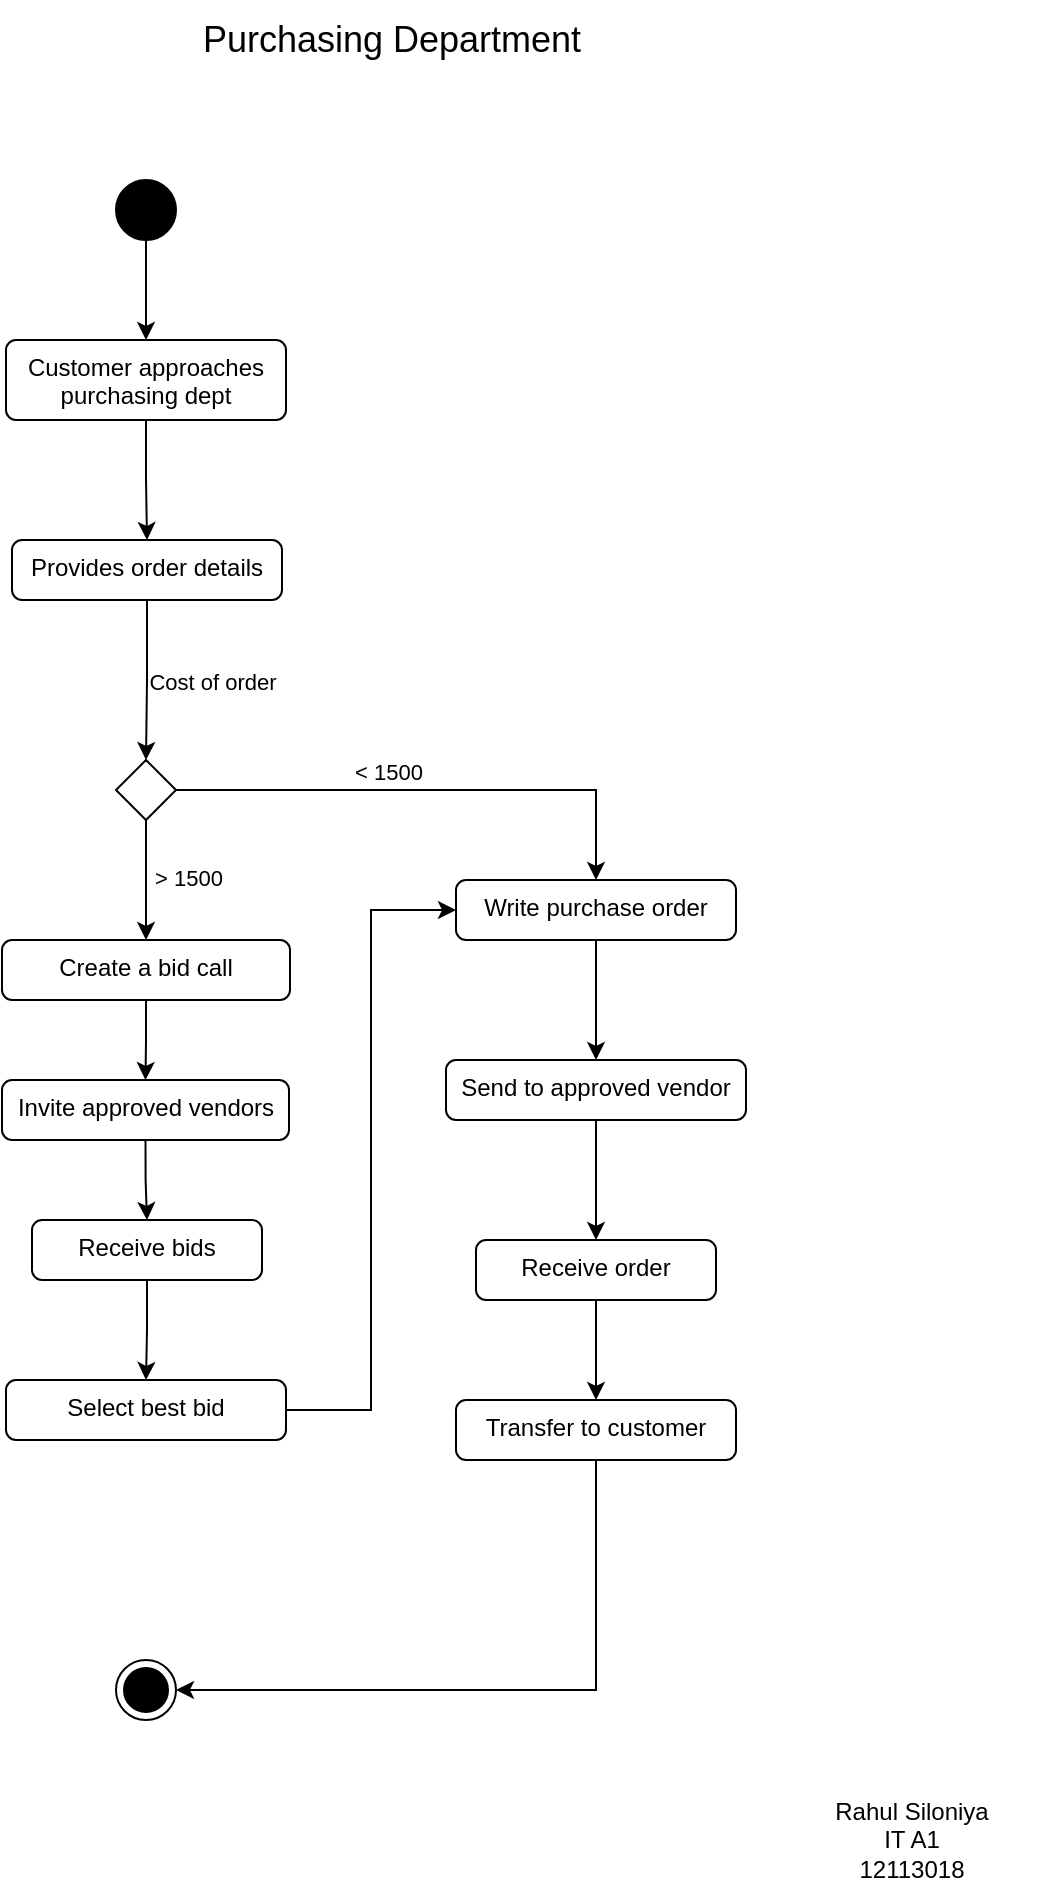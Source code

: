 <mxfile version="21.7.5" type="device">
  <diagram name="Page-1" id="6wFbmJ8D0WXen0uuh3uV">
    <mxGraphModel dx="1007" dy="592" grid="1" gridSize="10" guides="1" tooltips="1" connect="1" arrows="1" fold="1" page="1" pageScale="1" pageWidth="850" pageHeight="1100" math="0" shadow="0">
      <root>
        <mxCell id="0" />
        <mxCell id="1" parent="0" />
        <mxCell id="ozV4LVdfkipdk0D83RKh-3" style="edgeStyle=orthogonalEdgeStyle;rounded=0;orthogonalLoop=1;jettySize=auto;html=1;exitX=0.5;exitY=1;exitDx=0;exitDy=0;entryX=0.5;entryY=0;entryDx=0;entryDy=0;" edge="1" parent="1" source="ozV4LVdfkipdk0D83RKh-1" target="ozV4LVdfkipdk0D83RKh-2">
          <mxGeometry relative="1" as="geometry" />
        </mxCell>
        <mxCell id="ozV4LVdfkipdk0D83RKh-1" value="" style="ellipse;fillColor=strokeColor;html=1;" vertex="1" parent="1">
          <mxGeometry x="287" y="130" width="30" height="30" as="geometry" />
        </mxCell>
        <mxCell id="ozV4LVdfkipdk0D83RKh-5" style="edgeStyle=orthogonalEdgeStyle;rounded=0;orthogonalLoop=1;jettySize=auto;html=1;exitX=0.5;exitY=1;exitDx=0;exitDy=0;entryX=0.5;entryY=0;entryDx=0;entryDy=0;" edge="1" parent="1" source="ozV4LVdfkipdk0D83RKh-2" target="ozV4LVdfkipdk0D83RKh-4">
          <mxGeometry relative="1" as="geometry" />
        </mxCell>
        <mxCell id="ozV4LVdfkipdk0D83RKh-2" value="Customer approaches purchasing dept" style="html=1;align=center;verticalAlign=top;rounded=1;absoluteArcSize=1;arcSize=10;dashed=0;whiteSpace=wrap;" vertex="1" parent="1">
          <mxGeometry x="232" y="210" width="140" height="40" as="geometry" />
        </mxCell>
        <mxCell id="ozV4LVdfkipdk0D83RKh-7" style="edgeStyle=orthogonalEdgeStyle;rounded=0;orthogonalLoop=1;jettySize=auto;html=1;exitX=0.5;exitY=1;exitDx=0;exitDy=0;entryX=0.5;entryY=0;entryDx=0;entryDy=0;" edge="1" parent="1" source="ozV4LVdfkipdk0D83RKh-4" target="ozV4LVdfkipdk0D83RKh-6">
          <mxGeometry relative="1" as="geometry" />
        </mxCell>
        <mxCell id="ozV4LVdfkipdk0D83RKh-8" value="Cost of order" style="edgeLabel;html=1;align=center;verticalAlign=middle;resizable=0;points=[];" vertex="1" connectable="0" parent="ozV4LVdfkipdk0D83RKh-7">
          <mxGeometry x="0.021" relative="1" as="geometry">
            <mxPoint x="33" as="offset" />
          </mxGeometry>
        </mxCell>
        <mxCell id="ozV4LVdfkipdk0D83RKh-4" value="Provides order details" style="html=1;align=center;verticalAlign=top;rounded=1;absoluteArcSize=1;arcSize=10;dashed=0;whiteSpace=wrap;" vertex="1" parent="1">
          <mxGeometry x="235" y="310" width="135" height="30" as="geometry" />
        </mxCell>
        <mxCell id="ozV4LVdfkipdk0D83RKh-9" style="edgeStyle=orthogonalEdgeStyle;rounded=0;orthogonalLoop=1;jettySize=auto;html=1;exitX=1;exitY=0.5;exitDx=0;exitDy=0;entryX=0.5;entryY=0;entryDx=0;entryDy=0;" edge="1" parent="1" source="ozV4LVdfkipdk0D83RKh-6" target="ozV4LVdfkipdk0D83RKh-10">
          <mxGeometry relative="1" as="geometry">
            <mxPoint x="507" y="435" as="targetPoint" />
          </mxGeometry>
        </mxCell>
        <mxCell id="ozV4LVdfkipdk0D83RKh-11" value="&amp;lt; 1500" style="edgeLabel;html=1;align=center;verticalAlign=middle;resizable=0;points=[];" vertex="1" connectable="0" parent="ozV4LVdfkipdk0D83RKh-9">
          <mxGeometry x="-0.555" y="1" relative="1" as="geometry">
            <mxPoint x="49" y="-8" as="offset" />
          </mxGeometry>
        </mxCell>
        <mxCell id="ozV4LVdfkipdk0D83RKh-18" style="edgeStyle=orthogonalEdgeStyle;rounded=0;orthogonalLoop=1;jettySize=auto;html=1;exitX=0.5;exitY=1;exitDx=0;exitDy=0;entryX=0.5;entryY=0;entryDx=0;entryDy=0;" edge="1" parent="1" source="ozV4LVdfkipdk0D83RKh-6" target="ozV4LVdfkipdk0D83RKh-19">
          <mxGeometry relative="1" as="geometry">
            <mxPoint x="303" y="520" as="targetPoint" />
          </mxGeometry>
        </mxCell>
        <mxCell id="ozV4LVdfkipdk0D83RKh-20" value="&amp;gt; 1500" style="edgeLabel;html=1;align=center;verticalAlign=middle;resizable=0;points=[];" vertex="1" connectable="0" parent="ozV4LVdfkipdk0D83RKh-18">
          <mxGeometry x="-0.047" relative="1" as="geometry">
            <mxPoint x="21" as="offset" />
          </mxGeometry>
        </mxCell>
        <mxCell id="ozV4LVdfkipdk0D83RKh-6" value="" style="rhombus;" vertex="1" parent="1">
          <mxGeometry x="287" y="420" width="30" height="30" as="geometry" />
        </mxCell>
        <mxCell id="ozV4LVdfkipdk0D83RKh-13" style="edgeStyle=orthogonalEdgeStyle;rounded=0;orthogonalLoop=1;jettySize=auto;html=1;exitX=0.5;exitY=1;exitDx=0;exitDy=0;entryX=0.5;entryY=0;entryDx=0;entryDy=0;" edge="1" parent="1" source="ozV4LVdfkipdk0D83RKh-10" target="ozV4LVdfkipdk0D83RKh-12">
          <mxGeometry relative="1" as="geometry" />
        </mxCell>
        <mxCell id="ozV4LVdfkipdk0D83RKh-10" value="Write purchase order" style="html=1;align=center;verticalAlign=top;rounded=1;absoluteArcSize=1;arcSize=10;dashed=0;whiteSpace=wrap;" vertex="1" parent="1">
          <mxGeometry x="457" y="480" width="140" height="30" as="geometry" />
        </mxCell>
        <mxCell id="ozV4LVdfkipdk0D83RKh-15" style="edgeStyle=orthogonalEdgeStyle;rounded=0;orthogonalLoop=1;jettySize=auto;html=1;exitX=0.5;exitY=1;exitDx=0;exitDy=0;" edge="1" parent="1" source="ozV4LVdfkipdk0D83RKh-12" target="ozV4LVdfkipdk0D83RKh-14">
          <mxGeometry relative="1" as="geometry" />
        </mxCell>
        <mxCell id="ozV4LVdfkipdk0D83RKh-12" value="Send to approved vendor" style="html=1;align=center;verticalAlign=top;rounded=1;absoluteArcSize=1;arcSize=10;dashed=0;whiteSpace=wrap;" vertex="1" parent="1">
          <mxGeometry x="452" y="570" width="150" height="30" as="geometry" />
        </mxCell>
        <mxCell id="ozV4LVdfkipdk0D83RKh-17" style="edgeStyle=orthogonalEdgeStyle;rounded=0;orthogonalLoop=1;jettySize=auto;html=1;exitX=0.5;exitY=1;exitDx=0;exitDy=0;entryX=0.5;entryY=0;entryDx=0;entryDy=0;" edge="1" parent="1" source="ozV4LVdfkipdk0D83RKh-14" target="ozV4LVdfkipdk0D83RKh-16">
          <mxGeometry relative="1" as="geometry" />
        </mxCell>
        <mxCell id="ozV4LVdfkipdk0D83RKh-14" value="Receive order" style="html=1;align=center;verticalAlign=top;rounded=1;absoluteArcSize=1;arcSize=10;dashed=0;whiteSpace=wrap;" vertex="1" parent="1">
          <mxGeometry x="467" y="660" width="120" height="30" as="geometry" />
        </mxCell>
        <mxCell id="ozV4LVdfkipdk0D83RKh-30" style="edgeStyle=orthogonalEdgeStyle;rounded=0;orthogonalLoop=1;jettySize=auto;html=1;exitX=0.5;exitY=1;exitDx=0;exitDy=0;entryX=1;entryY=0.5;entryDx=0;entryDy=0;" edge="1" parent="1" source="ozV4LVdfkipdk0D83RKh-16" target="ozV4LVdfkipdk0D83RKh-29">
          <mxGeometry relative="1" as="geometry" />
        </mxCell>
        <mxCell id="ozV4LVdfkipdk0D83RKh-16" value="Transfer to customer" style="html=1;align=center;verticalAlign=top;rounded=1;absoluteArcSize=1;arcSize=10;dashed=0;whiteSpace=wrap;" vertex="1" parent="1">
          <mxGeometry x="457" y="740" width="140" height="30" as="geometry" />
        </mxCell>
        <mxCell id="ozV4LVdfkipdk0D83RKh-22" style="edgeStyle=orthogonalEdgeStyle;rounded=0;orthogonalLoop=1;jettySize=auto;html=1;exitX=0.5;exitY=1;exitDx=0;exitDy=0;" edge="1" parent="1" source="ozV4LVdfkipdk0D83RKh-19" target="ozV4LVdfkipdk0D83RKh-21">
          <mxGeometry relative="1" as="geometry" />
        </mxCell>
        <mxCell id="ozV4LVdfkipdk0D83RKh-19" value="Create a bid call" style="html=1;align=center;verticalAlign=top;rounded=1;absoluteArcSize=1;arcSize=10;dashed=0;whiteSpace=wrap;" vertex="1" parent="1">
          <mxGeometry x="230" y="510" width="144" height="30" as="geometry" />
        </mxCell>
        <mxCell id="ozV4LVdfkipdk0D83RKh-25" style="edgeStyle=orthogonalEdgeStyle;rounded=0;orthogonalLoop=1;jettySize=auto;html=1;exitX=0.5;exitY=1;exitDx=0;exitDy=0;entryX=0.5;entryY=0;entryDx=0;entryDy=0;" edge="1" parent="1" source="ozV4LVdfkipdk0D83RKh-21" target="ozV4LVdfkipdk0D83RKh-24">
          <mxGeometry relative="1" as="geometry" />
        </mxCell>
        <mxCell id="ozV4LVdfkipdk0D83RKh-21" value="Invite approved vendors" style="html=1;align=center;verticalAlign=top;rounded=1;absoluteArcSize=1;arcSize=10;dashed=0;whiteSpace=wrap;" vertex="1" parent="1">
          <mxGeometry x="230" y="580" width="143.5" height="30" as="geometry" />
        </mxCell>
        <mxCell id="ozV4LVdfkipdk0D83RKh-27" style="edgeStyle=orthogonalEdgeStyle;rounded=0;orthogonalLoop=1;jettySize=auto;html=1;exitX=0.5;exitY=1;exitDx=0;exitDy=0;" edge="1" parent="1" source="ozV4LVdfkipdk0D83RKh-24" target="ozV4LVdfkipdk0D83RKh-26">
          <mxGeometry relative="1" as="geometry" />
        </mxCell>
        <mxCell id="ozV4LVdfkipdk0D83RKh-24" value="Receive bids" style="html=1;align=center;verticalAlign=top;rounded=1;absoluteArcSize=1;arcSize=10;dashed=0;whiteSpace=wrap;" vertex="1" parent="1">
          <mxGeometry x="245" y="650" width="115" height="30" as="geometry" />
        </mxCell>
        <mxCell id="ozV4LVdfkipdk0D83RKh-28" style="edgeStyle=orthogonalEdgeStyle;rounded=0;orthogonalLoop=1;jettySize=auto;html=1;exitX=1;exitY=0.5;exitDx=0;exitDy=0;entryX=0;entryY=0.5;entryDx=0;entryDy=0;" edge="1" parent="1" source="ozV4LVdfkipdk0D83RKh-26" target="ozV4LVdfkipdk0D83RKh-10">
          <mxGeometry relative="1" as="geometry" />
        </mxCell>
        <mxCell id="ozV4LVdfkipdk0D83RKh-26" value="Select best bid" style="html=1;align=center;verticalAlign=top;rounded=1;absoluteArcSize=1;arcSize=10;dashed=0;whiteSpace=wrap;" vertex="1" parent="1">
          <mxGeometry x="232" y="730" width="140" height="30" as="geometry" />
        </mxCell>
        <mxCell id="ozV4LVdfkipdk0D83RKh-29" value="" style="ellipse;html=1;shape=endState;fillColor=strokeColor;" vertex="1" parent="1">
          <mxGeometry x="287" y="870" width="30" height="30" as="geometry" />
        </mxCell>
        <mxCell id="ozV4LVdfkipdk0D83RKh-31" value="Rahul Siloniya&lt;br&gt;IT A1&lt;br&gt;12113018" style="text;html=1;strokeColor=none;fillColor=none;align=center;verticalAlign=middle;whiteSpace=wrap;rounded=0;" vertex="1" parent="1">
          <mxGeometry x="620" y="930" width="130" height="60" as="geometry" />
        </mxCell>
        <mxCell id="ozV4LVdfkipdk0D83RKh-32" value="&lt;font style=&quot;font-size: 18px;&quot;&gt;Purchasing Department&lt;/font&gt;" style="text;html=1;strokeColor=none;fillColor=none;align=center;verticalAlign=middle;whiteSpace=wrap;rounded=0;" vertex="1" parent="1">
          <mxGeometry x="329" y="40" width="192" height="40" as="geometry" />
        </mxCell>
      </root>
    </mxGraphModel>
  </diagram>
</mxfile>
